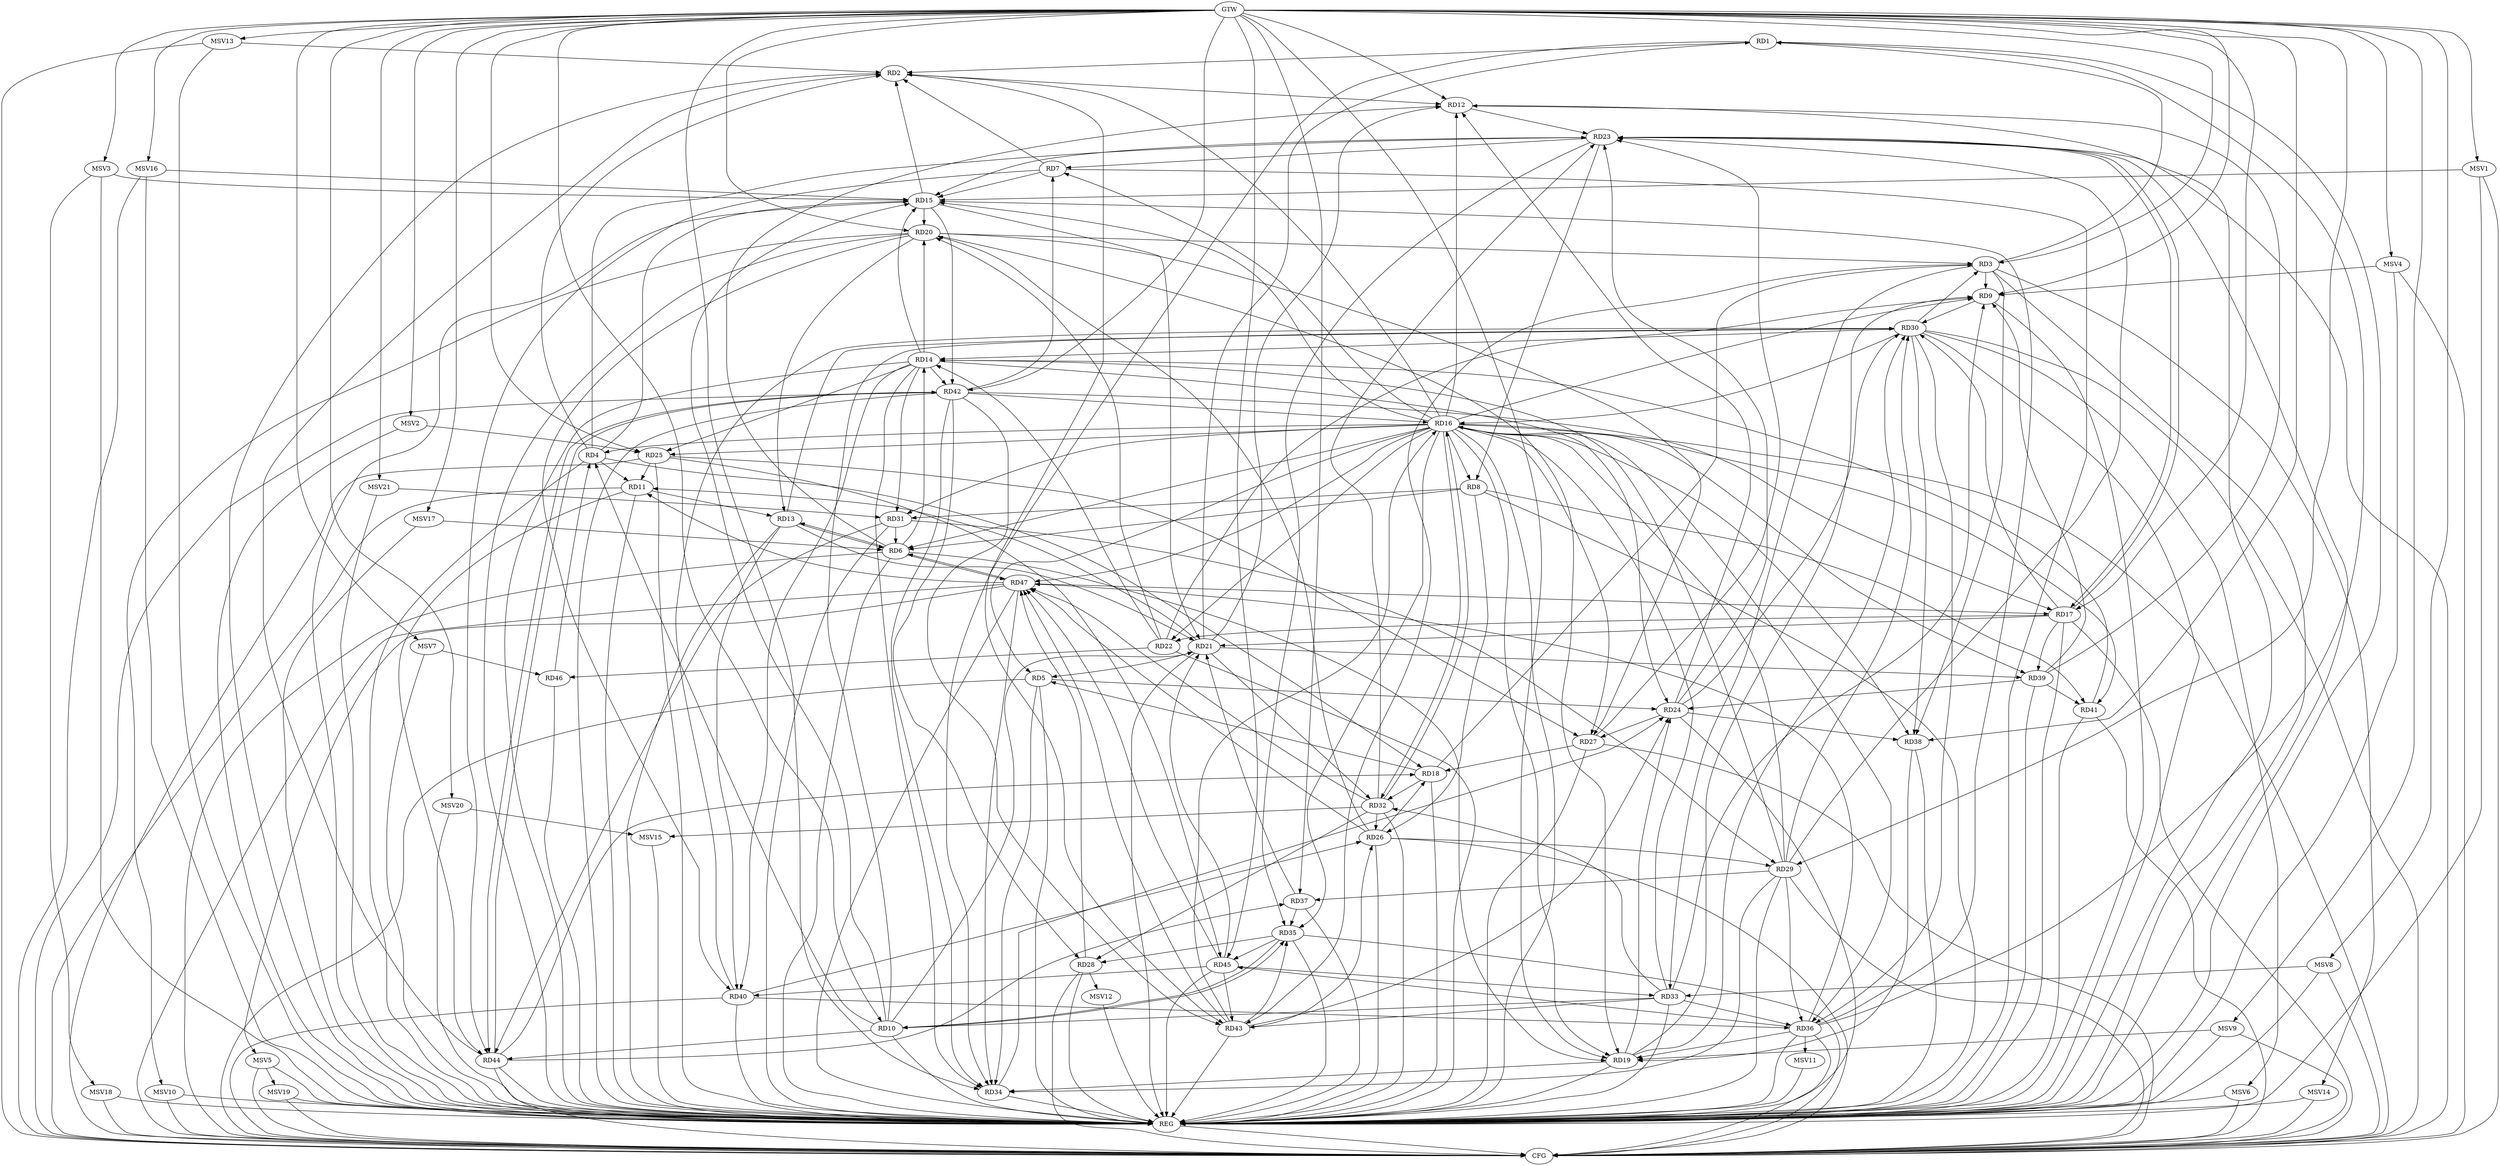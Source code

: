 strict digraph G {
  RD1 [ label="RD1" ];
  RD2 [ label="RD2" ];
  RD3 [ label="RD3" ];
  RD4 [ label="RD4" ];
  RD5 [ label="RD5" ];
  RD6 [ label="RD6" ];
  RD7 [ label="RD7" ];
  RD8 [ label="RD8" ];
  RD9 [ label="RD9" ];
  RD10 [ label="RD10" ];
  RD11 [ label="RD11" ];
  RD12 [ label="RD12" ];
  RD13 [ label="RD13" ];
  RD14 [ label="RD14" ];
  RD15 [ label="RD15" ];
  RD16 [ label="RD16" ];
  RD17 [ label="RD17" ];
  RD18 [ label="RD18" ];
  RD19 [ label="RD19" ];
  RD20 [ label="RD20" ];
  RD21 [ label="RD21" ];
  RD22 [ label="RD22" ];
  RD23 [ label="RD23" ];
  RD24 [ label="RD24" ];
  RD25 [ label="RD25" ];
  RD26 [ label="RD26" ];
  RD27 [ label="RD27" ];
  RD28 [ label="RD28" ];
  RD29 [ label="RD29" ];
  RD30 [ label="RD30" ];
  RD31 [ label="RD31" ];
  RD32 [ label="RD32" ];
  RD33 [ label="RD33" ];
  RD34 [ label="RD34" ];
  RD35 [ label="RD35" ];
  RD36 [ label="RD36" ];
  RD37 [ label="RD37" ];
  RD38 [ label="RD38" ];
  RD39 [ label="RD39" ];
  RD40 [ label="RD40" ];
  RD41 [ label="RD41" ];
  RD42 [ label="RD42" ];
  RD43 [ label="RD43" ];
  RD44 [ label="RD44" ];
  RD45 [ label="RD45" ];
  RD46 [ label="RD46" ];
  RD47 [ label="RD47" ];
  GTW [ label="GTW" ];
  REG [ label="REG" ];
  CFG [ label="CFG" ];
  MSV1 [ label="MSV1" ];
  MSV2 [ label="MSV2" ];
  MSV3 [ label="MSV3" ];
  MSV4 [ label="MSV4" ];
  MSV5 [ label="MSV5" ];
  MSV6 [ label="MSV6" ];
  MSV7 [ label="MSV7" ];
  MSV8 [ label="MSV8" ];
  MSV9 [ label="MSV9" ];
  MSV10 [ label="MSV10" ];
  MSV11 [ label="MSV11" ];
  MSV12 [ label="MSV12" ];
  MSV13 [ label="MSV13" ];
  MSV14 [ label="MSV14" ];
  MSV15 [ label="MSV15" ];
  MSV16 [ label="MSV16" ];
  MSV17 [ label="MSV17" ];
  MSV18 [ label="MSV18" ];
  MSV19 [ label="MSV19" ];
  MSV20 [ label="MSV20" ];
  MSV21 [ label="MSV21" ];
  RD1 -> RD2;
  RD3 -> RD1;
  RD21 -> RD1;
  RD1 -> RD34;
  RD36 -> RD1;
  RD4 -> RD2;
  RD7 -> RD2;
  RD2 -> RD12;
  RD15 -> RD2;
  RD16 -> RD2;
  RD2 -> RD43;
  RD44 -> RD2;
  RD3 -> RD9;
  RD18 -> RD3;
  RD20 -> RD3;
  RD30 -> RD3;
  RD3 -> RD33;
  RD3 -> RD38;
  RD3 -> RD43;
  RD10 -> RD4;
  RD4 -> RD11;
  RD4 -> RD15;
  RD16 -> RD4;
  RD4 -> RD18;
  RD4 -> RD23;
  RD46 -> RD4;
  RD16 -> RD5;
  RD18 -> RD5;
  RD21 -> RD5;
  RD5 -> RD24;
  RD5 -> RD34;
  RD8 -> RD6;
  RD6 -> RD12;
  RD6 -> RD13;
  RD13 -> RD6;
  RD6 -> RD14;
  RD16 -> RD6;
  RD6 -> RD19;
  RD31 -> RD6;
  RD6 -> RD47;
  RD47 -> RD6;
  RD7 -> RD15;
  RD16 -> RD7;
  RD23 -> RD7;
  RD42 -> RD7;
  RD7 -> RD44;
  RD23 -> RD8;
  RD8 -> RD26;
  RD8 -> RD31;
  RD8 -> RD41;
  RD19 -> RD9;
  RD22 -> RD9;
  RD9 -> RD30;
  RD33 -> RD9;
  RD39 -> RD9;
  RD10 -> RD15;
  RD10 -> RD21;
  RD10 -> RD30;
  RD33 -> RD10;
  RD10 -> RD35;
  RD35 -> RD10;
  RD10 -> RD44;
  RD11 -> RD13;
  RD21 -> RD11;
  RD25 -> RD11;
  RD11 -> RD44;
  RD47 -> RD11;
  RD16 -> RD12;
  RD21 -> RD12;
  RD12 -> RD23;
  RD24 -> RD12;
  RD39 -> RD12;
  RD20 -> RD13;
  RD13 -> RD21;
  RD13 -> RD30;
  RD13 -> RD40;
  RD14 -> RD15;
  RD14 -> RD20;
  RD22 -> RD14;
  RD14 -> RD24;
  RD14 -> RD25;
  RD29 -> RD14;
  RD30 -> RD14;
  RD14 -> RD31;
  RD14 -> RD34;
  RD14 -> RD40;
  RD41 -> RD14;
  RD14 -> RD42;
  RD15 -> RD20;
  RD15 -> RD21;
  RD23 -> RD15;
  RD36 -> RD15;
  RD15 -> RD42;
  RD16 -> RD19;
  RD29 -> RD16;
  RD30 -> RD16;
  RD32 -> RD16;
  RD33 -> RD16;
  RD16 -> RD36;
  RD16 -> RD38;
  RD42 -> RD16;
  RD43 -> RD16;
  RD16 -> RD47;
  RD17 -> RD21;
  RD17 -> RD22;
  RD17 -> RD23;
  RD23 -> RD17;
  RD17 -> RD30;
  RD17 -> RD39;
  RD42 -> RD17;
  RD47 -> RD17;
  RD26 -> RD18;
  RD27 -> RD18;
  RD18 -> RD32;
  RD44 -> RD18;
  RD20 -> RD19;
  RD19 -> RD24;
  RD19 -> RD30;
  RD19 -> RD34;
  RD36 -> RD19;
  RD38 -> RD19;
  RD22 -> RD20;
  RD26 -> RD20;
  RD20 -> RD27;
  RD20 -> RD40;
  RD21 -> RD32;
  RD37 -> RD21;
  RD21 -> RD39;
  RD45 -> RD21;
  RD22 -> RD46;
  RD24 -> RD23;
  RD27 -> RD23;
  RD29 -> RD23;
  RD32 -> RD23;
  RD23 -> RD35;
  RD24 -> RD27;
  RD24 -> RD30;
  RD34 -> RD24;
  RD24 -> RD38;
  RD39 -> RD24;
  RD43 -> RD24;
  RD25 -> RD27;
  RD25 -> RD45;
  RD26 -> RD29;
  RD32 -> RD26;
  RD40 -> RD26;
  RD43 -> RD26;
  RD26 -> RD47;
  RD32 -> RD28;
  RD35 -> RD28;
  RD42 -> RD28;
  RD28 -> RD47;
  RD29 -> RD30;
  RD31 -> RD29;
  RD29 -> RD34;
  RD29 -> RD36;
  RD29 -> RD37;
  RD30 -> RD36;
  RD30 -> RD38;
  RD40 -> RD30;
  RD31 -> RD44;
  RD33 -> RD32;
  RD32 -> RD47;
  RD33 -> RD36;
  RD33 -> RD43;
  RD45 -> RD33;
  RD42 -> RD34;
  RD47 -> RD34;
  RD37 -> RD35;
  RD43 -> RD35;
  RD35 -> RD45;
  RD40 -> RD36;
  RD36 -> RD45;
  RD36 -> RD47;
  RD44 -> RD37;
  RD39 -> RD41;
  RD45 -> RD40;
  RD42 -> RD43;
  RD42 -> RD44;
  RD44 -> RD42;
  RD45 -> RD43;
  RD43 -> RD47;
  RD45 -> RD47;
  GTW -> RD25;
  GTW -> RD10;
  GTW -> RD29;
  GTW -> RD3;
  GTW -> RD19;
  GTW -> RD9;
  GTW -> RD17;
  GTW -> RD20;
  GTW -> RD38;
  GTW -> RD12;
  GTW -> RD37;
  GTW -> RD42;
  GTW -> RD45;
  GTW -> RD34;
  RD1 -> REG;
  RD2 -> REG;
  RD3 -> REG;
  RD4 -> REG;
  RD5 -> REG;
  RD6 -> REG;
  RD7 -> REG;
  RD8 -> REG;
  RD9 -> REG;
  RD10 -> REG;
  RD11 -> REG;
  RD12 -> REG;
  RD13 -> REG;
  RD14 -> REG;
  RD15 -> REG;
  RD16 -> REG;
  RD17 -> REG;
  RD18 -> REG;
  RD19 -> REG;
  RD20 -> REG;
  RD21 -> REG;
  RD22 -> REG;
  RD23 -> REG;
  RD24 -> REG;
  RD25 -> REG;
  RD26 -> REG;
  RD27 -> REG;
  RD28 -> REG;
  RD29 -> REG;
  RD30 -> REG;
  RD31 -> REG;
  RD32 -> REG;
  RD33 -> REG;
  RD34 -> REG;
  RD35 -> REG;
  RD36 -> REG;
  RD37 -> REG;
  RD38 -> REG;
  RD39 -> REG;
  RD40 -> REG;
  RD41 -> REG;
  RD42 -> REG;
  RD43 -> REG;
  RD44 -> REG;
  RD45 -> REG;
  RD46 -> REG;
  RD47 -> REG;
  RD6 -> CFG;
  RD29 -> CFG;
  RD42 -> CFG;
  RD17 -> CFG;
  RD41 -> CFG;
  RD36 -> CFG;
  RD5 -> CFG;
  RD26 -> CFG;
  RD11 -> CFG;
  RD27 -> CFG;
  RD28 -> CFG;
  RD23 -> CFG;
  RD35 -> CFG;
  RD30 -> CFG;
  RD47 -> CFG;
  RD25 -> CFG;
  RD44 -> CFG;
  RD40 -> CFG;
  REG -> CFG;
  RD16 -> CFG;
  RD16 -> RD15;
  RD16 -> RD25;
  RD16 -> RD39;
  RD16 -> RD35;
  RD16 -> RD8;
  RD16 -> RD22;
  RD16 -> RD9;
  RD16 -> RD41;
  RD16 -> RD32;
  RD16 -> RD27;
  RD16 -> RD31;
  MSV1 -> RD15;
  GTW -> MSV1;
  MSV1 -> REG;
  MSV1 -> CFG;
  MSV2 -> RD25;
  GTW -> MSV2;
  MSV2 -> REG;
  MSV3 -> RD15;
  GTW -> MSV3;
  MSV3 -> REG;
  MSV4 -> RD9;
  GTW -> MSV4;
  MSV4 -> REG;
  MSV4 -> CFG;
  RD47 -> MSV5;
  MSV5 -> REG;
  MSV5 -> CFG;
  RD30 -> MSV6;
  MSV6 -> REG;
  MSV6 -> CFG;
  MSV7 -> RD46;
  GTW -> MSV7;
  MSV7 -> REG;
  MSV8 -> RD33;
  GTW -> MSV8;
  MSV8 -> REG;
  MSV8 -> CFG;
  MSV9 -> RD19;
  GTW -> MSV9;
  MSV9 -> REG;
  MSV9 -> CFG;
  RD20 -> MSV10;
  MSV10 -> REG;
  MSV10 -> CFG;
  RD36 -> MSV11;
  MSV11 -> REG;
  RD28 -> MSV12;
  MSV12 -> REG;
  MSV13 -> RD2;
  GTW -> MSV13;
  MSV13 -> REG;
  MSV13 -> CFG;
  RD3 -> MSV14;
  MSV14 -> REG;
  MSV14 -> CFG;
  RD32 -> MSV15;
  MSV15 -> REG;
  MSV16 -> RD15;
  GTW -> MSV16;
  MSV16 -> REG;
  MSV16 -> CFG;
  MSV17 -> RD6;
  GTW -> MSV17;
  MSV17 -> REG;
  MSV3 -> MSV18;
  MSV18 -> REG;
  MSV18 -> CFG;
  MSV5 -> MSV19;
  MSV19 -> REG;
  MSV19 -> CFG;
  MSV20 -> MSV15;
  GTW -> MSV20;
  MSV20 -> REG;
  MSV21 -> RD31;
  GTW -> MSV21;
  MSV21 -> REG;
}
